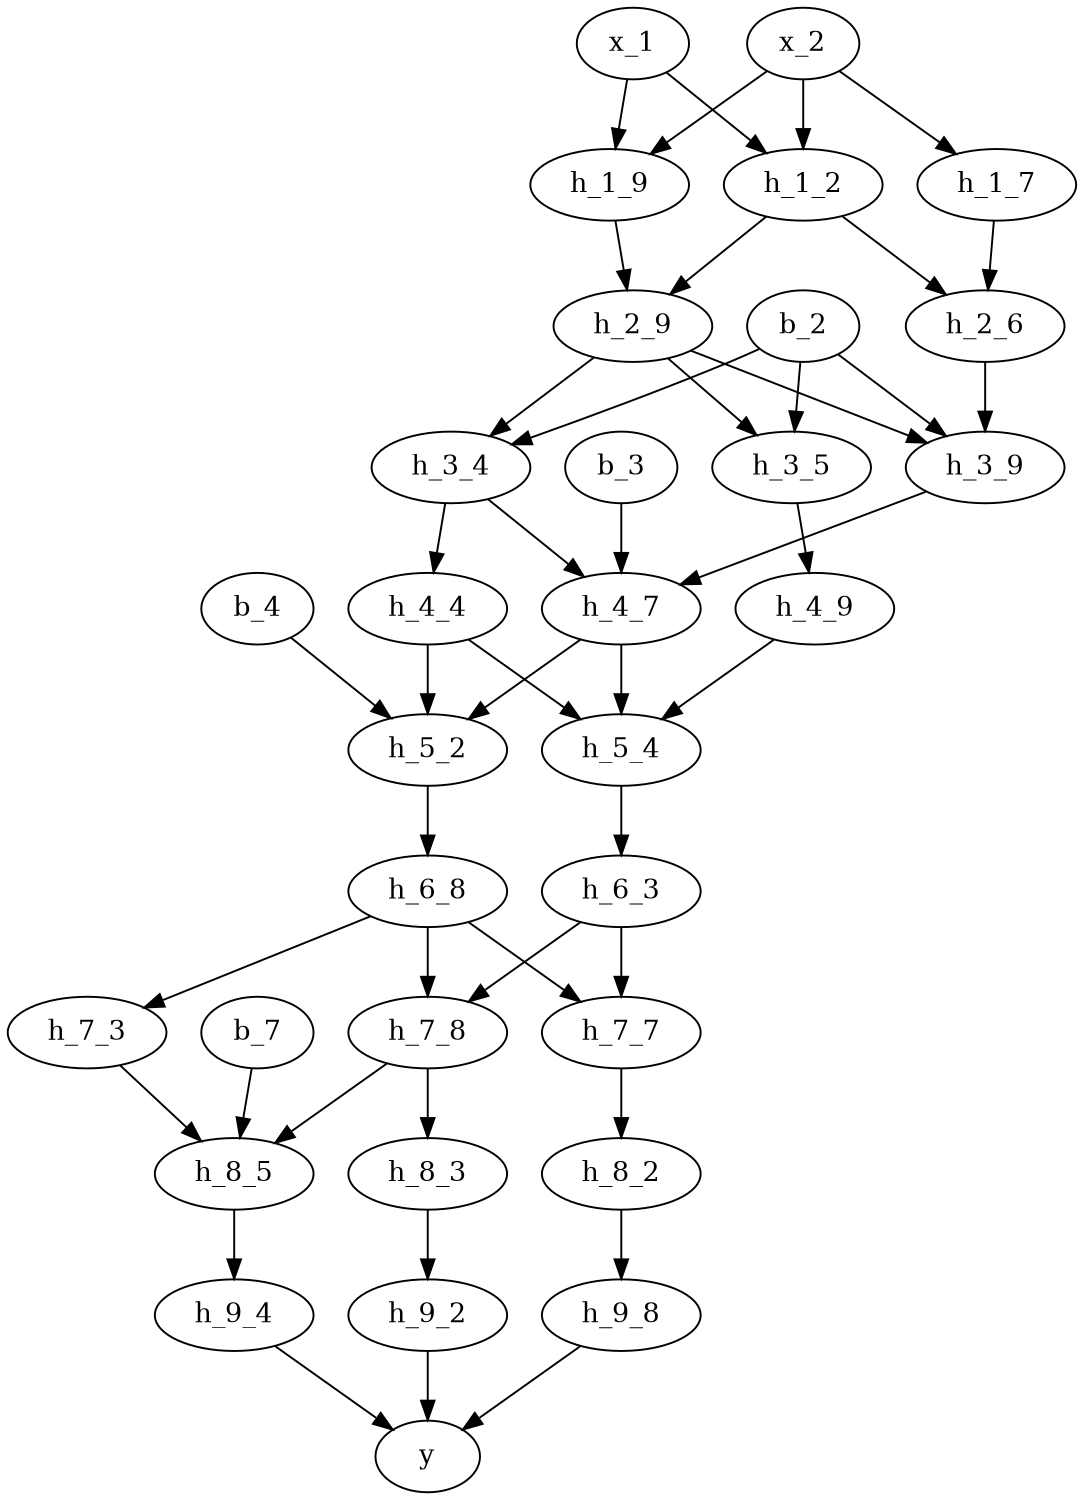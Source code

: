 digraph G {
	graph [maxiter=5000, start=7, center=1, size="10,10"];
	node [label="\N"];
	graph [bb="0,0,534.98,672.72"];
	1 [label=x_1, pos="30,604.17", width="0.80556", height="0.51389"];
	2 [label=x_2, pos="113.27,653.22", width="0.80556", height="0.51389"];
	3 [label=h_1_2, pos="117.75,585.01", width="1.1389", height="0.51389"];
	4 [label=h_1_7, pos="193.48,645.06", width="1.1389", height="0.51389"];
	5 [label=h_1_9, pos="80.114,562.38", width="1.1389", height="0.51389"];
	6 [label=b_2, pos="229,478.48", width="0.80556", height="0.51389"];
	7 [label=h_2_6, pos="187.37,562.98", width="1.1389", height="0.51389"];
	8 [label=h_2_9, pos="149.23,513.31", width="1.1389", height="0.51389"];
	9 [label=b_3, pos="80.977,350.62", width="0.80556", height="0.51389"];
	10 [label=h_3_4, pos="152.51,430.59", width="1.1389", height="0.51389"];
	11 [label=h_3_5, pos="262.88,513.35", width="1.1389", height="0.51389"];
	12 [label=h_3_9, pos="173,464.82", width="1.1389", height="0.51389"];
	13 [label=b_4, pos="112.51,244.32", width="0.80556", height="0.51389"];
	14 [label=h_4_4, pos="201.76,358.44", width="1.1389", height="0.51389"];
	15 [label=h_4_7, pos="168.55,371.01", width="1.1389", height="0.51389"];
	16 [label=h_4_9, pos="304.28,430.03", width="1.1389", height="0.51389"];
	17 [label=h_5_2, pos="188.89,288.23", width="1.1389", height="0.51389"];
	18 [label=h_5_4, pos="264.15,351.81", width="1.1389", height="0.51389"];
	19 [label=h_6_3, pos="291.67,268.82", width="1.1389", height="0.51389"];
	20 [label=h_6_8, pos="268.15,236.46", width="1.1389", height="0.51389"];
	21 [label=b_7, pos="504.98,208.85", width="0.80556", height="0.51389"];
	22 [label=h_7_3, pos="372.38,251", width="1.1389", height="0.51389"];
	23 [label=h_7_7, pos="237.27,181.37", width="1.1389", height="0.51389"];
	24 [label=h_7_8, pos="340.81,210.27", width="1.1389", height="0.51389"];
	25 [label=h_8_2, pos="230.36,94.265", width="1.1389", height="0.51389"];
	26 [label=h_8_3, pos="342.76,132.2", width="1.1389", height="0.51389"];
	27 [label=h_8_5, pos="424.55,192.2", width="1.1389", height="0.51389"];
	28 [label=h_9_2, pos="356.55,57.666", width="1.1389", height="0.51389"];
	29 [label=h_9_4, pos="438.58,101.66", width="1.1389", height="0.51389"];
	30 [label=h_9_8, pos="288.37,25.192", width="1.1389", height="0.51389"];
	31 [label=y, pos="389.18,19.5", width="0.75", height="0.51389"];
	1 -> 3 [pos="e,80.536,593.14 57.765,598.11 61.832,597.22 66.113,596.29 70.44,595.34"];
	1 -> 5 [pos="e,60.317,578.89 47.809,589.32 49.329,588.06 50.887,586.76 52.459,585.45"];
	2 -> 3 [pos="e,116.53,603.62 114.5,634.58 114.92,628.11 115.41,620.71 115.87,613.62"];
	2 -> 4 [pos="e,153.26,649.15 142.23,650.27 142.57,650.24 142.9,650.21 143.24,650.17"];
	2 -> 5 [pos="e,86.815,580.74 106.56,634.84 101.89,622.03 95.57,604.72 90.28,590.23"];
	3 -> 7 [pos="e,153.42,573.72 151.34,574.38 151.42,574.35 151.51,574.32 151.6,574.3"];
	3 -> 8 [pos="e,141.26,531.46 125.86,566.54 129.3,558.7 133.38,549.4 137.16,540.78"];
	4 -> 7 [pos="e,188.75,581.53 192.09,626.44 191.33,616.15 190.36,603.16 189.5,591.61"];
	5 -> 8 [pos="e,127.02,529.08 102.36,546.59 107.54,542.91 113.15,538.93 118.62,535.04"];
	6 -> 10 [pos="e,176.63,445.69 208.1,465.39 201.03,460.97 192.96,455.91 185.19,451.05"];
	6 -> 11 [pos="e,246.04,496.02 244.35,494.29 244.49,494.43 244.63,494.57 244.77,494.72"];
	6 -> 12 [pos="e,201.32,471.73 201.66,471.81 201.6,471.79 201.55,471.78 201.49,471.77"];
	7 -> 12 [pos="e,175.74,483.53 184.67,544.51 182.57,530.21 179.63,510.12 177.23,493.7"];
	8 -> 10 [pos="e,151.77,449.28 149.97,494.54 150.38,484.17 150.9,471.08 151.37,459.44"];
	8 -> 11 [pos="e,221.53,513.34 190.26,513.32 197.09,513.33 204.26,513.33 211.32,513.33"];
	8 -> 12 [pos="e,164,483.17 158.22,494.97 158.63,494.13 159.05,493.27 159.47,492.41"];
	9 -> 15 [pos="e,132.05,362.51 108.69,357.07 112.97,358.07 117.5,359.12 122.07,360.18"];
	10 -> 14 [pos="e,189.56,376.32 164.68,412.75 170.43,404.34 177.39,394.13 183.73,384.85"];
	10 -> 15 [pos="e,163.51,389.73 157.5,412.06 158.57,408.07 159.74,403.75 160.89,399.48"];
	11 -> 16 [pos="e,295.17,448.36 271.86,495.27 277.36,484.21 284.5,469.84 290.68,457.41"];
	12 -> 15 [pos="e,169.45,389.83 172.12,446.28 171.5,433.14 170.65,415.22 169.94,400.17"];
	13 -> 17 [pos="e,163.36,273.56 134.19,256.79 140.44,260.38 147.41,264.39 154.24,268.31"];
	14 -> 17 [pos="e,192.29,306.8 198.38,339.99 197.07,332.88 195.55,324.57 194.11,316.72"];
	14 -> 18 [pos="e,242.26,354.14 241.98,354.17 242.03,354.16 242.07,354.16 242.12,354.15"];
	15 -> 17 [pos="e,184.36,306.66 173.17,352.23 175.76,341.68 179.05,328.3 181.94,316.5"];
	15 -> 18 [pos="e,226.44,359.38 206.06,363.48 209.52,362.78 213.04,362.07 216.57,361.37"];
	16 -> 18 [pos="e,273.41,369.85 294.97,411.89 289.96,402.11 283.67,389.86 278.09,378.97"];
	17 -> 20 [pos="e,244.69,251.78 212.24,272.98 219.75,268.07 228.21,262.55 236.23,257.31"];
	18 -> 19 [pos="e,285.58,287.19 270.26,333.39 273.82,322.65 278.39,308.88 282.39,296.81"];
	19 -> 23 [pos="e,248.53,199.46 280.4,250.7 272.74,238.39 262.48,221.89 253.89,208.08"];
	19 -> 24 [pos="e,326.08,227.82 306.42,251.25 310.5,246.39 315.01,241.01 319.39,235.79"];
	20 -> 22 [pos="e,332.92,245.5 307.55,241.96 312.48,242.64 317.57,243.35 322.63,244.06"];
	20 -> 23 [pos="e,247.51,199.63 258.04,218.42 256.25,215.22 254.34,211.82 252.44,208.44"];
	20 -> 24 [pos="e,308.48,221.92 300.23,224.89 300.32,224.86 300.4,224.83 300.49,224.8"];
	21 -> 27 [pos="e,462.08,199.97 477.3,203.12 475.61,202.77 473.89,202.41 472.16,202.05"];
	22 -> 27 [pos="e,409.11,209.6 387.75,233.68 392.28,228.58 397.32,222.89 402.19,217.41"];
	23 -> 25 [pos="e,231.83,112.83 235.77,162.47 234.86,150.97 233.68,136.07 232.65,123.12"];
	24 -> 26 [pos="e,342.29,150.84 341.27,191.77 341.5,182.6 341.78,171.31 342.04,161.04"];
	24 -> 27 [pos="e,387.45,200.21 378.27,202.19 378.37,202.16 378.46,202.14 378.56,202.12"];
	25 -> 30 [pos="e,273.54,42.856 245,76.835 251.68,68.879 259.72,59.303 267.06,50.57"];
	26 -> 28 [pos="e,353.11,76.21 346.23,113.39 347.77,105.12 349.6,95.225 351.29,86.083"];
	27 -> 29 [pos="e,435.68,120.4 427.46,173.44 429.38,161.06 431.93,144.59 434.11,130.55"];
	28 -> 31 [pos="e,375.39,35.63 371.34,40.37 371.42,40.271 371.5,40.172 371.59,40.074"];
	29 -> 31 [pos="e,399.61,36.84 427.62,83.427 420.96,72.351 412.35,58.027 404.96,45.745"];
	30 -> 31 [pos="e,362.21,21.023 329.08,22.893 336.66,22.465 344.54,22.02 352.01,21.599"];
}
